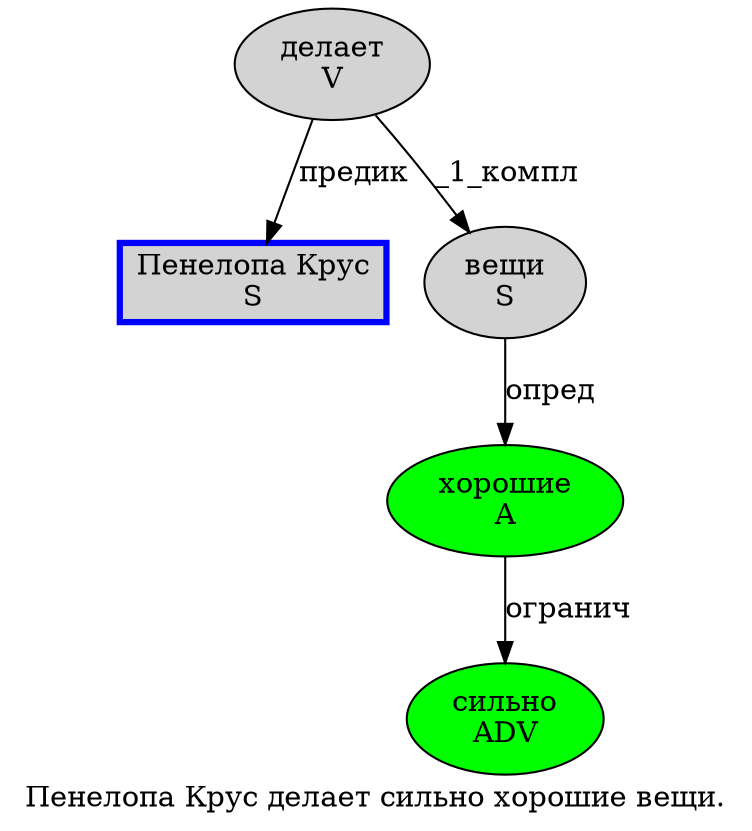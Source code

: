 digraph SENTENCE_57 {
	graph [label="Пенелопа Крус делает сильно хорошие вещи.
"]
	node [style=filled]
		0 [label="Пенелопа Крус
S" color=blue fillcolor=lightgray penwidth=3 shape=box]
		1 [label="делает
V" color="" fillcolor=lightgray penwidth=1 shape=ellipse]
		2 [label="сильно
ADV" color="" fillcolor=green penwidth=1 shape=ellipse]
		3 [label="хорошие
A" color="" fillcolor=green penwidth=1 shape=ellipse]
		4 [label="вещи
S" color="" fillcolor=lightgray penwidth=1 shape=ellipse]
			4 -> 3 [label="опред"]
			3 -> 2 [label="огранич"]
			1 -> 0 [label="предик"]
			1 -> 4 [label="_1_компл"]
}
